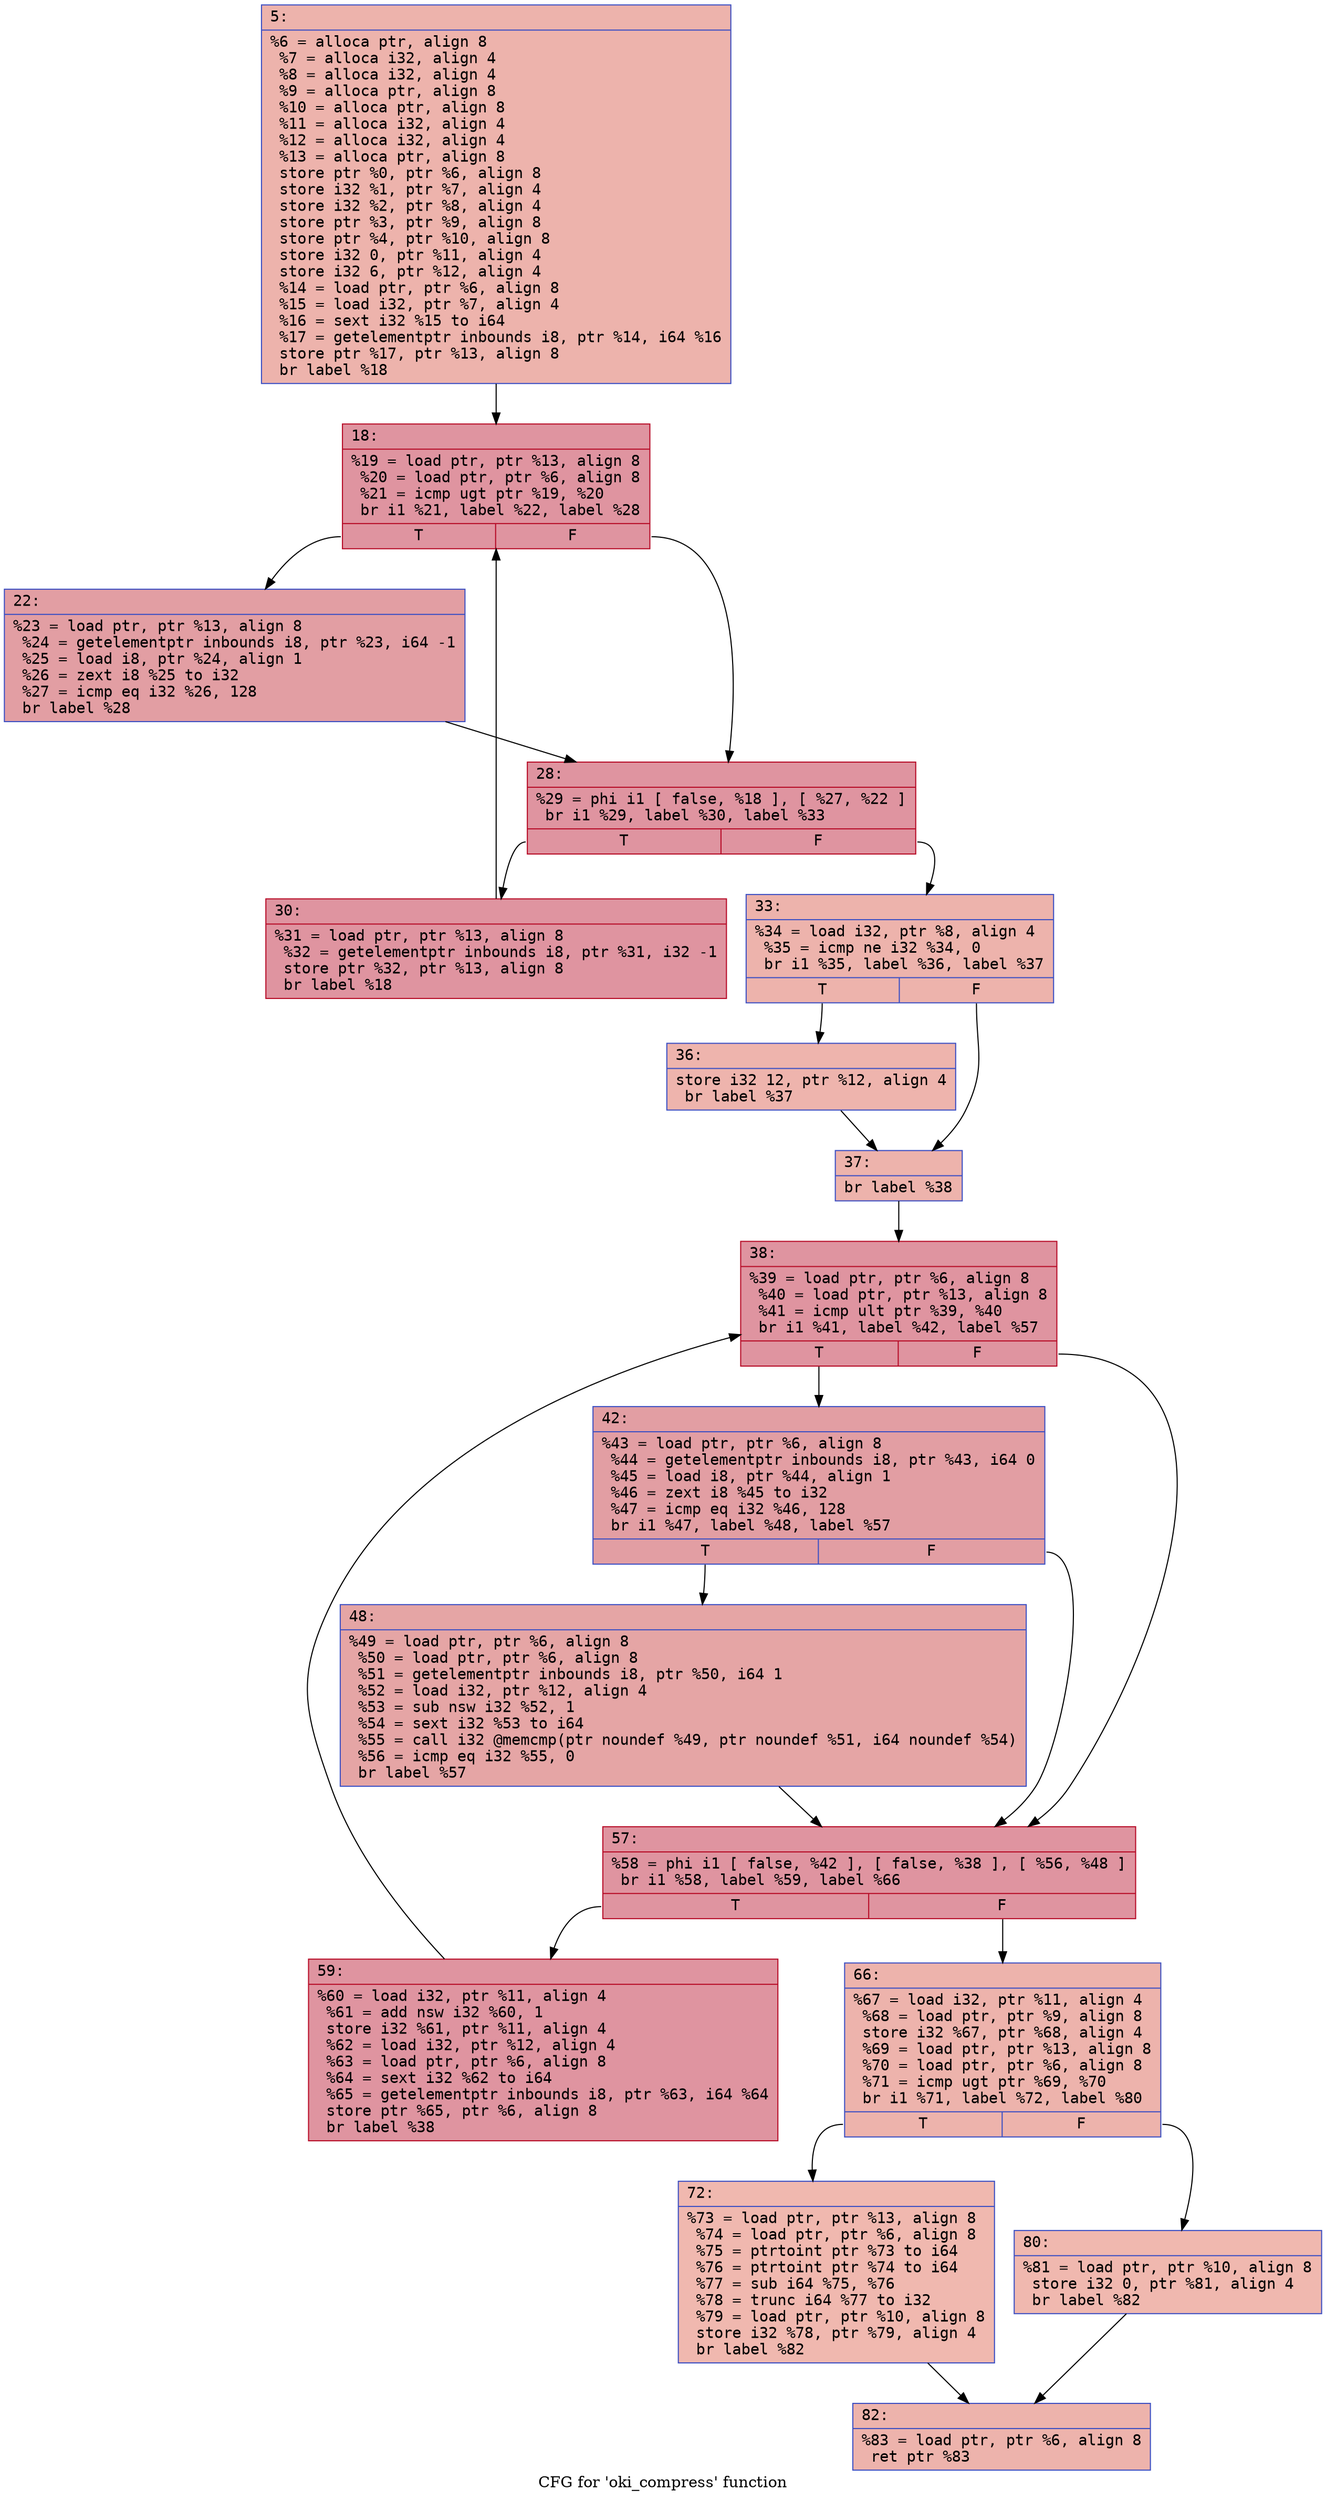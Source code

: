 digraph "CFG for 'oki_compress' function" {
	label="CFG for 'oki_compress' function";

	Node0x60000270f750 [shape=record,color="#3d50c3ff", style=filled, fillcolor="#d6524470" fontname="Courier",label="{5:\l|  %6 = alloca ptr, align 8\l  %7 = alloca i32, align 4\l  %8 = alloca i32, align 4\l  %9 = alloca ptr, align 8\l  %10 = alloca ptr, align 8\l  %11 = alloca i32, align 4\l  %12 = alloca i32, align 4\l  %13 = alloca ptr, align 8\l  store ptr %0, ptr %6, align 8\l  store i32 %1, ptr %7, align 4\l  store i32 %2, ptr %8, align 4\l  store ptr %3, ptr %9, align 8\l  store ptr %4, ptr %10, align 8\l  store i32 0, ptr %11, align 4\l  store i32 6, ptr %12, align 4\l  %14 = load ptr, ptr %6, align 8\l  %15 = load i32, ptr %7, align 4\l  %16 = sext i32 %15 to i64\l  %17 = getelementptr inbounds i8, ptr %14, i64 %16\l  store ptr %17, ptr %13, align 8\l  br label %18\l}"];
	Node0x60000270f750 -> Node0x60000270f7a0[tooltip="5 -> 18\nProbability 100.00%" ];
	Node0x60000270f7a0 [shape=record,color="#b70d28ff", style=filled, fillcolor="#b70d2870" fontname="Courier",label="{18:\l|  %19 = load ptr, ptr %13, align 8\l  %20 = load ptr, ptr %6, align 8\l  %21 = icmp ugt ptr %19, %20\l  br i1 %21, label %22, label %28\l|{<s0>T|<s1>F}}"];
	Node0x60000270f7a0:s0 -> Node0x60000270f7f0[tooltip="18 -> 22\nProbability 50.00%" ];
	Node0x60000270f7a0:s1 -> Node0x60000270f840[tooltip="18 -> 28\nProbability 50.00%" ];
	Node0x60000270f7f0 [shape=record,color="#3d50c3ff", style=filled, fillcolor="#be242e70" fontname="Courier",label="{22:\l|  %23 = load ptr, ptr %13, align 8\l  %24 = getelementptr inbounds i8, ptr %23, i64 -1\l  %25 = load i8, ptr %24, align 1\l  %26 = zext i8 %25 to i32\l  %27 = icmp eq i32 %26, 128\l  br label %28\l}"];
	Node0x60000270f7f0 -> Node0x60000270f840[tooltip="22 -> 28\nProbability 100.00%" ];
	Node0x60000270f840 [shape=record,color="#b70d28ff", style=filled, fillcolor="#b70d2870" fontname="Courier",label="{28:\l|  %29 = phi i1 [ false, %18 ], [ %27, %22 ]\l  br i1 %29, label %30, label %33\l|{<s0>T|<s1>F}}"];
	Node0x60000270f840:s0 -> Node0x60000270f890[tooltip="28 -> 30\nProbability 96.88%" ];
	Node0x60000270f840:s1 -> Node0x60000270f8e0[tooltip="28 -> 33\nProbability 3.12%" ];
	Node0x60000270f890 [shape=record,color="#b70d28ff", style=filled, fillcolor="#b70d2870" fontname="Courier",label="{30:\l|  %31 = load ptr, ptr %13, align 8\l  %32 = getelementptr inbounds i8, ptr %31, i32 -1\l  store ptr %32, ptr %13, align 8\l  br label %18\l}"];
	Node0x60000270f890 -> Node0x60000270f7a0[tooltip="30 -> 18\nProbability 100.00%" ];
	Node0x60000270f8e0 [shape=record,color="#3d50c3ff", style=filled, fillcolor="#d6524470" fontname="Courier",label="{33:\l|  %34 = load i32, ptr %8, align 4\l  %35 = icmp ne i32 %34, 0\l  br i1 %35, label %36, label %37\l|{<s0>T|<s1>F}}"];
	Node0x60000270f8e0:s0 -> Node0x60000270f930[tooltip="33 -> 36\nProbability 62.50%" ];
	Node0x60000270f8e0:s1 -> Node0x60000270f980[tooltip="33 -> 37\nProbability 37.50%" ];
	Node0x60000270f930 [shape=record,color="#3d50c3ff", style=filled, fillcolor="#d8564670" fontname="Courier",label="{36:\l|  store i32 12, ptr %12, align 4\l  br label %37\l}"];
	Node0x60000270f930 -> Node0x60000270f980[tooltip="36 -> 37\nProbability 100.00%" ];
	Node0x60000270f980 [shape=record,color="#3d50c3ff", style=filled, fillcolor="#d6524470" fontname="Courier",label="{37:\l|  br label %38\l}"];
	Node0x60000270f980 -> Node0x60000270f9d0[tooltip="37 -> 38\nProbability 100.00%" ];
	Node0x60000270f9d0 [shape=record,color="#b70d28ff", style=filled, fillcolor="#b70d2870" fontname="Courier",label="{38:\l|  %39 = load ptr, ptr %6, align 8\l  %40 = load ptr, ptr %13, align 8\l  %41 = icmp ult ptr %39, %40\l  br i1 %41, label %42, label %57\l|{<s0>T|<s1>F}}"];
	Node0x60000270f9d0:s0 -> Node0x60000270fa20[tooltip="38 -> 42\nProbability 50.00%" ];
	Node0x60000270f9d0:s1 -> Node0x60000270fac0[tooltip="38 -> 57\nProbability 50.00%" ];
	Node0x60000270fa20 [shape=record,color="#3d50c3ff", style=filled, fillcolor="#be242e70" fontname="Courier",label="{42:\l|  %43 = load ptr, ptr %6, align 8\l  %44 = getelementptr inbounds i8, ptr %43, i64 0\l  %45 = load i8, ptr %44, align 1\l  %46 = zext i8 %45 to i32\l  %47 = icmp eq i32 %46, 128\l  br i1 %47, label %48, label %57\l|{<s0>T|<s1>F}}"];
	Node0x60000270fa20:s0 -> Node0x60000270fa70[tooltip="42 -> 48\nProbability 50.00%" ];
	Node0x60000270fa20:s1 -> Node0x60000270fac0[tooltip="42 -> 57\nProbability 50.00%" ];
	Node0x60000270fa70 [shape=record,color="#3d50c3ff", style=filled, fillcolor="#c5333470" fontname="Courier",label="{48:\l|  %49 = load ptr, ptr %6, align 8\l  %50 = load ptr, ptr %6, align 8\l  %51 = getelementptr inbounds i8, ptr %50, i64 1\l  %52 = load i32, ptr %12, align 4\l  %53 = sub nsw i32 %52, 1\l  %54 = sext i32 %53 to i64\l  %55 = call i32 @memcmp(ptr noundef %49, ptr noundef %51, i64 noundef %54)\l  %56 = icmp eq i32 %55, 0\l  br label %57\l}"];
	Node0x60000270fa70 -> Node0x60000270fac0[tooltip="48 -> 57\nProbability 100.00%" ];
	Node0x60000270fac0 [shape=record,color="#b70d28ff", style=filled, fillcolor="#b70d2870" fontname="Courier",label="{57:\l|  %58 = phi i1 [ false, %42 ], [ false, %38 ], [ %56, %48 ]\l  br i1 %58, label %59, label %66\l|{<s0>T|<s1>F}}"];
	Node0x60000270fac0:s0 -> Node0x60000270fb10[tooltip="57 -> 59\nProbability 96.88%" ];
	Node0x60000270fac0:s1 -> Node0x60000270fb60[tooltip="57 -> 66\nProbability 3.12%" ];
	Node0x60000270fb10 [shape=record,color="#b70d28ff", style=filled, fillcolor="#b70d2870" fontname="Courier",label="{59:\l|  %60 = load i32, ptr %11, align 4\l  %61 = add nsw i32 %60, 1\l  store i32 %61, ptr %11, align 4\l  %62 = load i32, ptr %12, align 4\l  %63 = load ptr, ptr %6, align 8\l  %64 = sext i32 %62 to i64\l  %65 = getelementptr inbounds i8, ptr %63, i64 %64\l  store ptr %65, ptr %6, align 8\l  br label %38\l}"];
	Node0x60000270fb10 -> Node0x60000270f9d0[tooltip="59 -> 38\nProbability 100.00%" ];
	Node0x60000270fb60 [shape=record,color="#3d50c3ff", style=filled, fillcolor="#d6524470" fontname="Courier",label="{66:\l|  %67 = load i32, ptr %11, align 4\l  %68 = load ptr, ptr %9, align 8\l  store i32 %67, ptr %68, align 4\l  %69 = load ptr, ptr %13, align 8\l  %70 = load ptr, ptr %6, align 8\l  %71 = icmp ugt ptr %69, %70\l  br i1 %71, label %72, label %80\l|{<s0>T|<s1>F}}"];
	Node0x60000270fb60:s0 -> Node0x60000270fbb0[tooltip="66 -> 72\nProbability 50.00%" ];
	Node0x60000270fb60:s1 -> Node0x60000270fc00[tooltip="66 -> 80\nProbability 50.00%" ];
	Node0x60000270fbb0 [shape=record,color="#3d50c3ff", style=filled, fillcolor="#dc5d4a70" fontname="Courier",label="{72:\l|  %73 = load ptr, ptr %13, align 8\l  %74 = load ptr, ptr %6, align 8\l  %75 = ptrtoint ptr %73 to i64\l  %76 = ptrtoint ptr %74 to i64\l  %77 = sub i64 %75, %76\l  %78 = trunc i64 %77 to i32\l  %79 = load ptr, ptr %10, align 8\l  store i32 %78, ptr %79, align 4\l  br label %82\l}"];
	Node0x60000270fbb0 -> Node0x60000270fc50[tooltip="72 -> 82\nProbability 100.00%" ];
	Node0x60000270fc00 [shape=record,color="#3d50c3ff", style=filled, fillcolor="#dc5d4a70" fontname="Courier",label="{80:\l|  %81 = load ptr, ptr %10, align 8\l  store i32 0, ptr %81, align 4\l  br label %82\l}"];
	Node0x60000270fc00 -> Node0x60000270fc50[tooltip="80 -> 82\nProbability 100.00%" ];
	Node0x60000270fc50 [shape=record,color="#3d50c3ff", style=filled, fillcolor="#d6524470" fontname="Courier",label="{82:\l|  %83 = load ptr, ptr %6, align 8\l  ret ptr %83\l}"];
}

